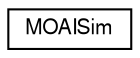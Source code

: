 digraph G
{
  edge [fontname="FreeSans",fontsize="10",labelfontname="FreeSans",labelfontsize="10"];
  node [fontname="FreeSans",fontsize="10",shape=record];
  rankdir=LR;
  Node1 [label="MOAISim",height=0.2,width=0.4,color="black", fillcolor="white", style="filled",URL="$class_m_o_a_i_sim.html",tooltip="Sim timing and settings class.   	&lt;table cellpadding=&quot;8&quot;&gt;&lt;tr&gt; &lt;td vertical-a..."];
}
